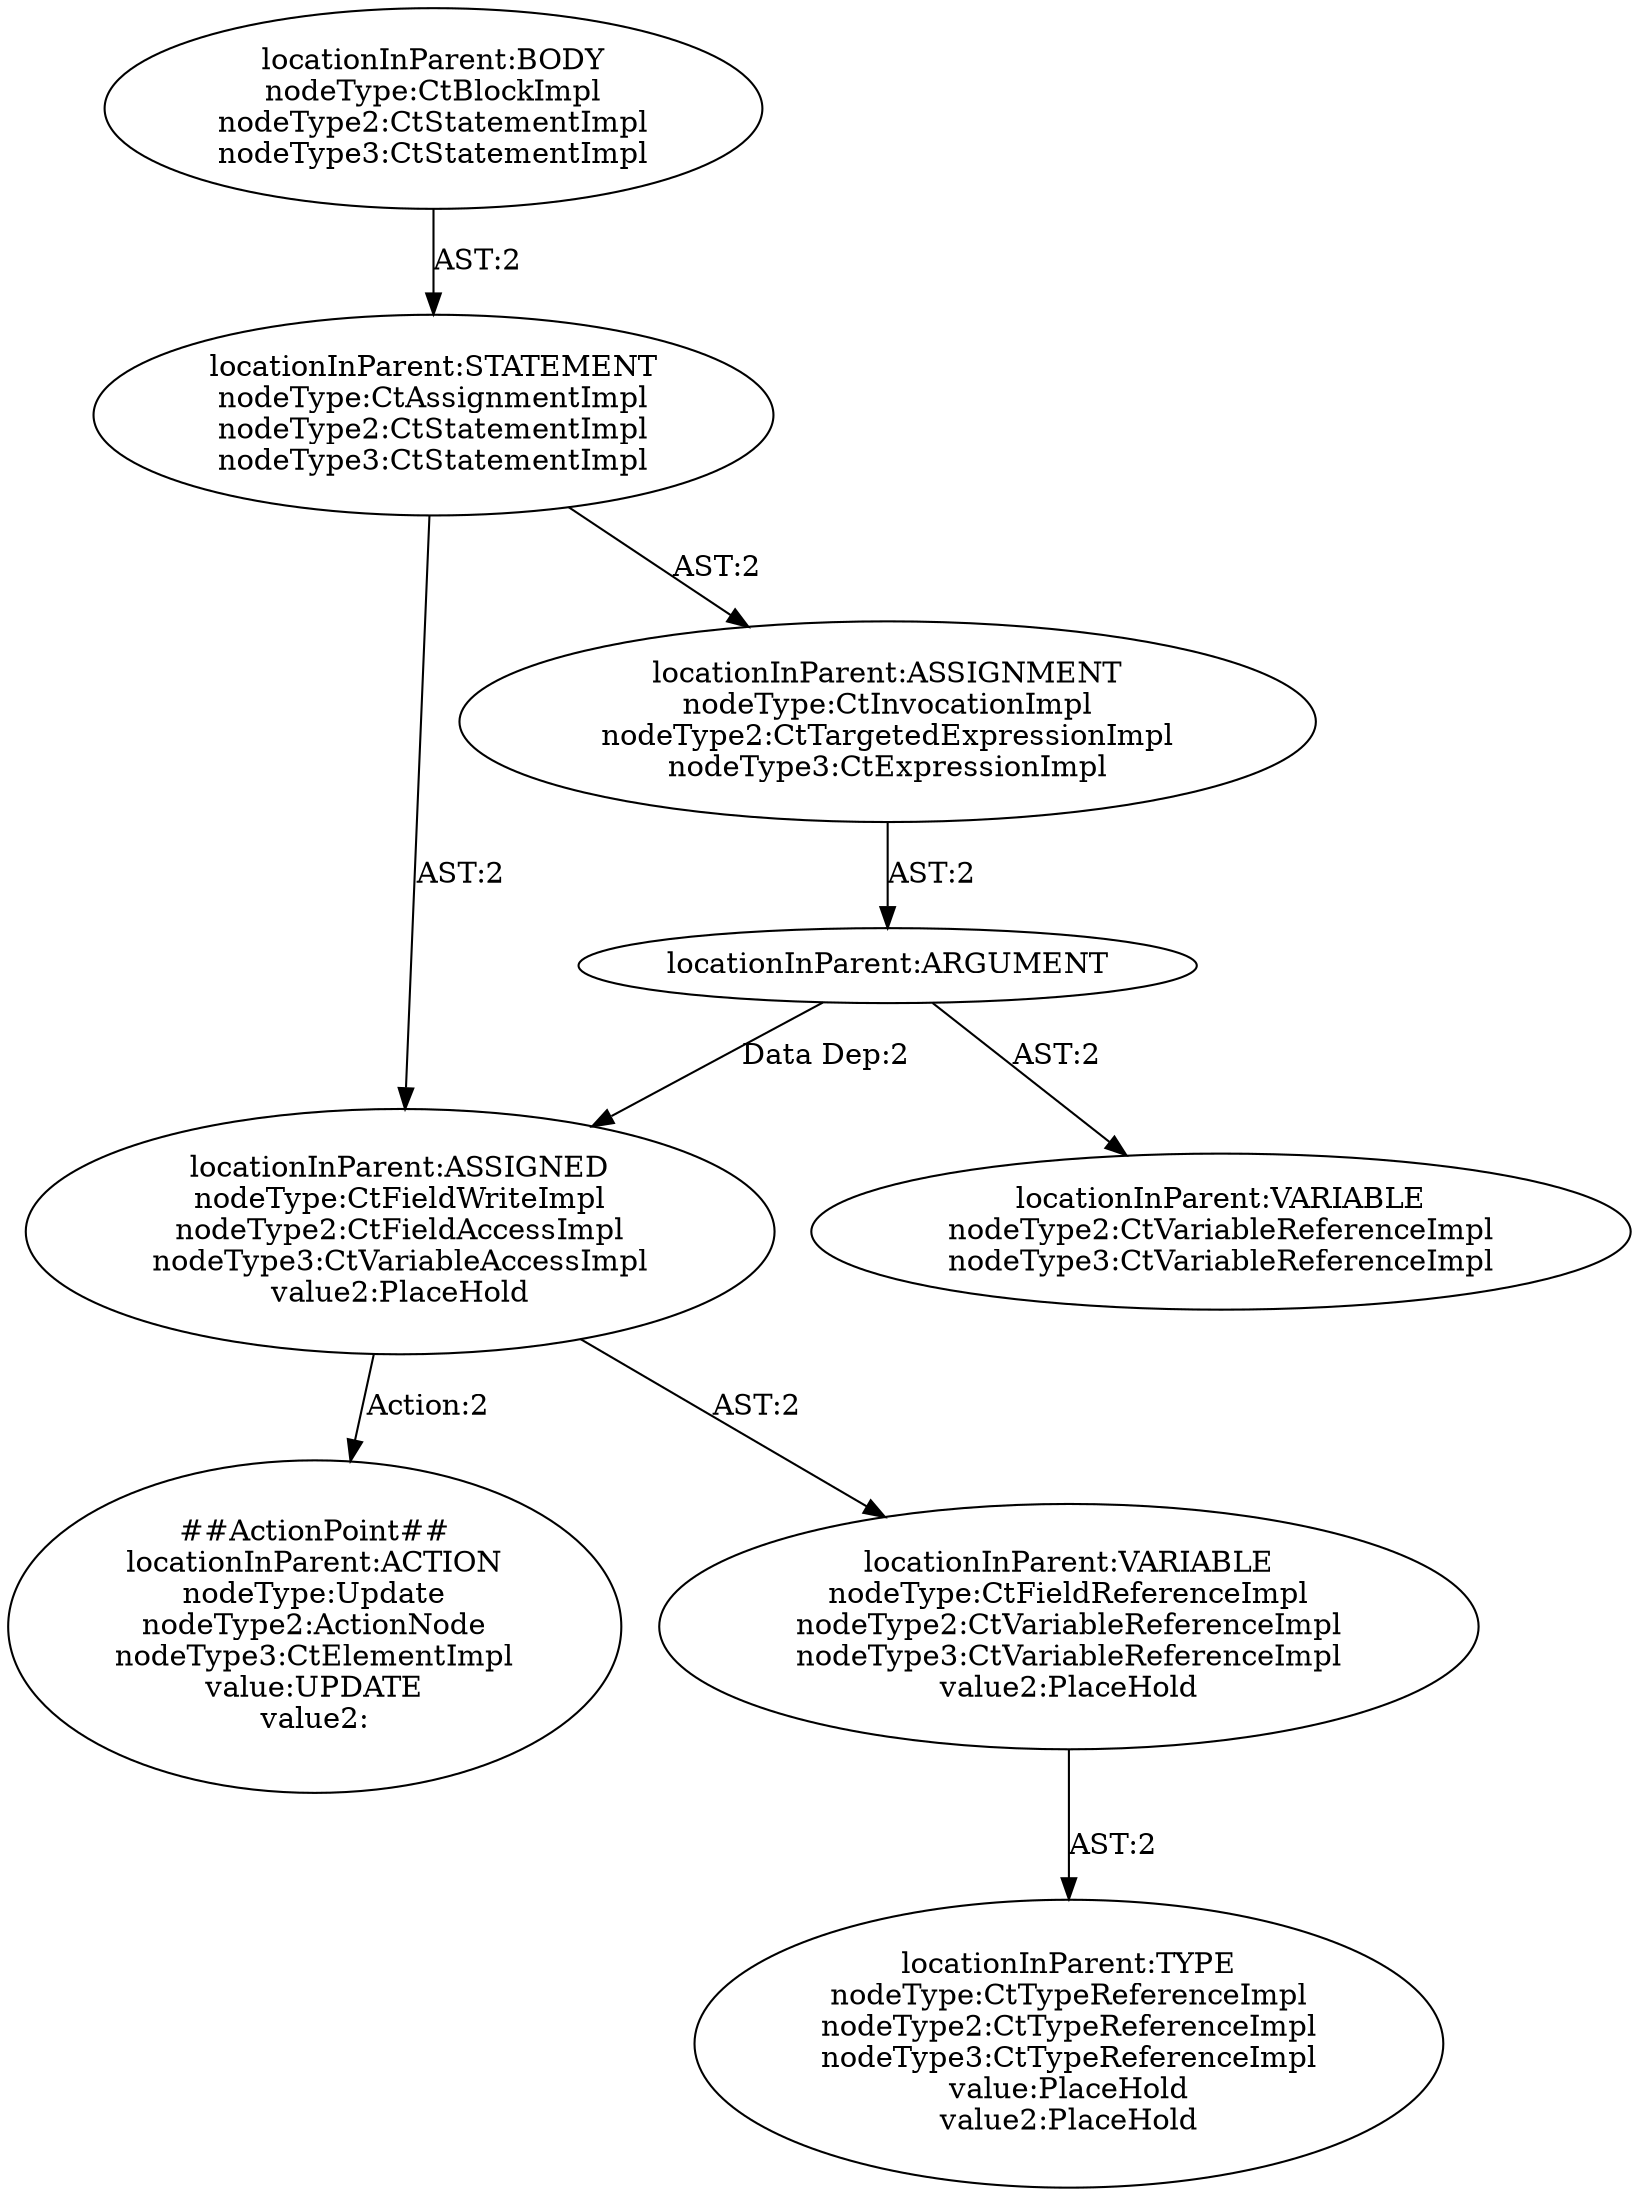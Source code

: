 digraph "Pattern" {
0 [label="##ActionPoint##
locationInParent:ACTION
nodeType:Update
nodeType2:ActionNode
nodeType3:CtElementImpl
value:UPDATE
value2:" shape=ellipse]
1 [label="locationInParent:ASSIGNED
nodeType:CtFieldWriteImpl
nodeType2:CtFieldAccessImpl
nodeType3:CtVariableAccessImpl
value2:PlaceHold" shape=ellipse]
2 [label="locationInParent:ARGUMENT" shape=ellipse]
3 [label="locationInParent:ASSIGNMENT
nodeType:CtInvocationImpl
nodeType2:CtTargetedExpressionImpl
nodeType3:CtExpressionImpl" shape=ellipse]
4 [label="locationInParent:VARIABLE
nodeType2:CtVariableReferenceImpl
nodeType3:CtVariableReferenceImpl" shape=ellipse]
5 [label="locationInParent:STATEMENT
nodeType:CtAssignmentImpl
nodeType2:CtStatementImpl
nodeType3:CtStatementImpl" shape=ellipse]
6 [label="locationInParent:BODY
nodeType:CtBlockImpl
nodeType2:CtStatementImpl
nodeType3:CtStatementImpl" shape=ellipse]
7 [label="locationInParent:VARIABLE
nodeType:CtFieldReferenceImpl
nodeType2:CtVariableReferenceImpl
nodeType3:CtVariableReferenceImpl
value2:PlaceHold" shape=ellipse]
8 [label="locationInParent:TYPE
nodeType:CtTypeReferenceImpl
nodeType2:CtTypeReferenceImpl
nodeType3:CtTypeReferenceImpl
value:PlaceHold
value2:PlaceHold" shape=ellipse]
1 -> 0 [label="Action:2"];
1 -> 7 [label="AST:2"];
2 -> 1 [label="Data Dep:2"];
2 -> 4 [label="AST:2"];
3 -> 2 [label="AST:2"];
5 -> 1 [label="AST:2"];
5 -> 3 [label="AST:2"];
6 -> 5 [label="AST:2"];
7 -> 8 [label="AST:2"];
}